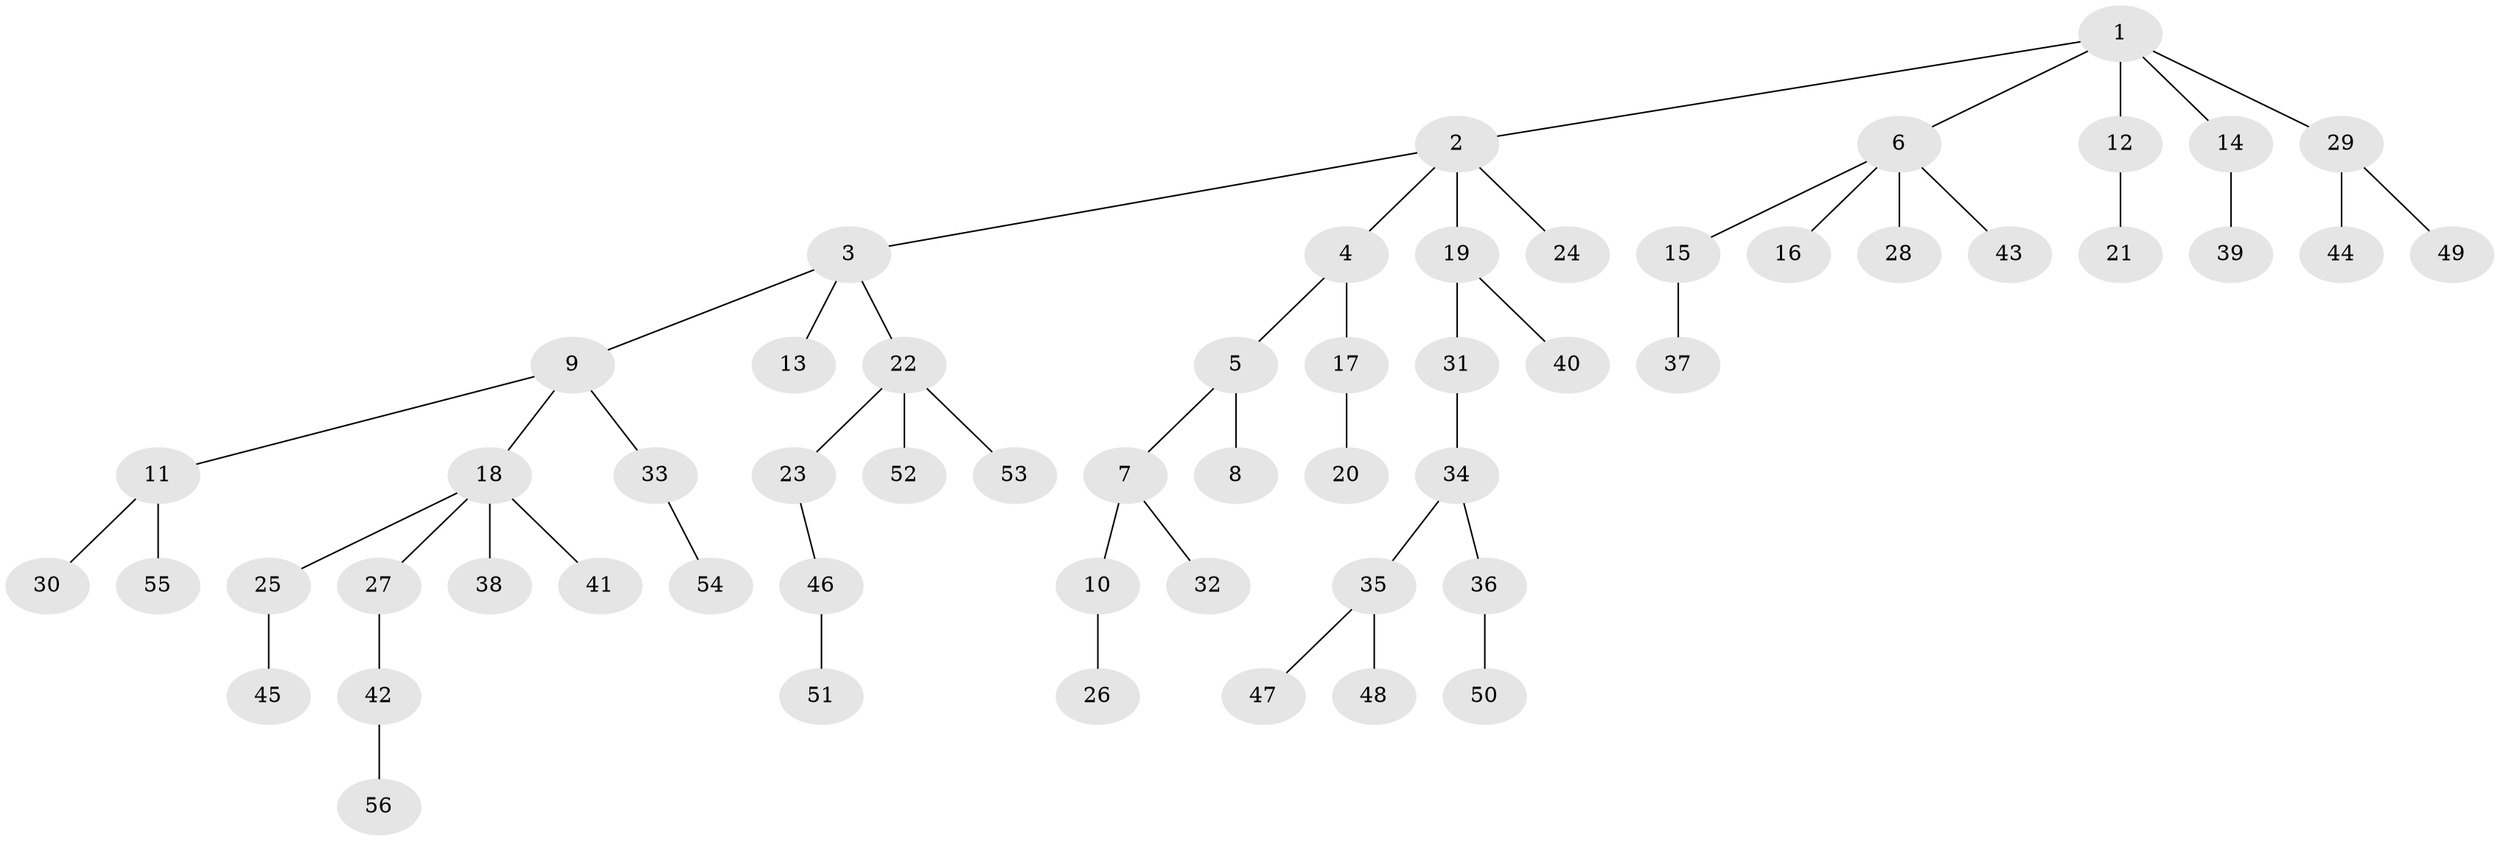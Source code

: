 // Generated by graph-tools (version 1.1) at 2025/02/03/09/25 03:02:26]
// undirected, 56 vertices, 55 edges
graph export_dot {
graph [start="1"]
  node [color=gray90,style=filled];
  1;
  2;
  3;
  4;
  5;
  6;
  7;
  8;
  9;
  10;
  11;
  12;
  13;
  14;
  15;
  16;
  17;
  18;
  19;
  20;
  21;
  22;
  23;
  24;
  25;
  26;
  27;
  28;
  29;
  30;
  31;
  32;
  33;
  34;
  35;
  36;
  37;
  38;
  39;
  40;
  41;
  42;
  43;
  44;
  45;
  46;
  47;
  48;
  49;
  50;
  51;
  52;
  53;
  54;
  55;
  56;
  1 -- 2;
  1 -- 6;
  1 -- 12;
  1 -- 14;
  1 -- 29;
  2 -- 3;
  2 -- 4;
  2 -- 19;
  2 -- 24;
  3 -- 9;
  3 -- 13;
  3 -- 22;
  4 -- 5;
  4 -- 17;
  5 -- 7;
  5 -- 8;
  6 -- 15;
  6 -- 16;
  6 -- 28;
  6 -- 43;
  7 -- 10;
  7 -- 32;
  9 -- 11;
  9 -- 18;
  9 -- 33;
  10 -- 26;
  11 -- 30;
  11 -- 55;
  12 -- 21;
  14 -- 39;
  15 -- 37;
  17 -- 20;
  18 -- 25;
  18 -- 27;
  18 -- 38;
  18 -- 41;
  19 -- 31;
  19 -- 40;
  22 -- 23;
  22 -- 52;
  22 -- 53;
  23 -- 46;
  25 -- 45;
  27 -- 42;
  29 -- 44;
  29 -- 49;
  31 -- 34;
  33 -- 54;
  34 -- 35;
  34 -- 36;
  35 -- 47;
  35 -- 48;
  36 -- 50;
  42 -- 56;
  46 -- 51;
}
